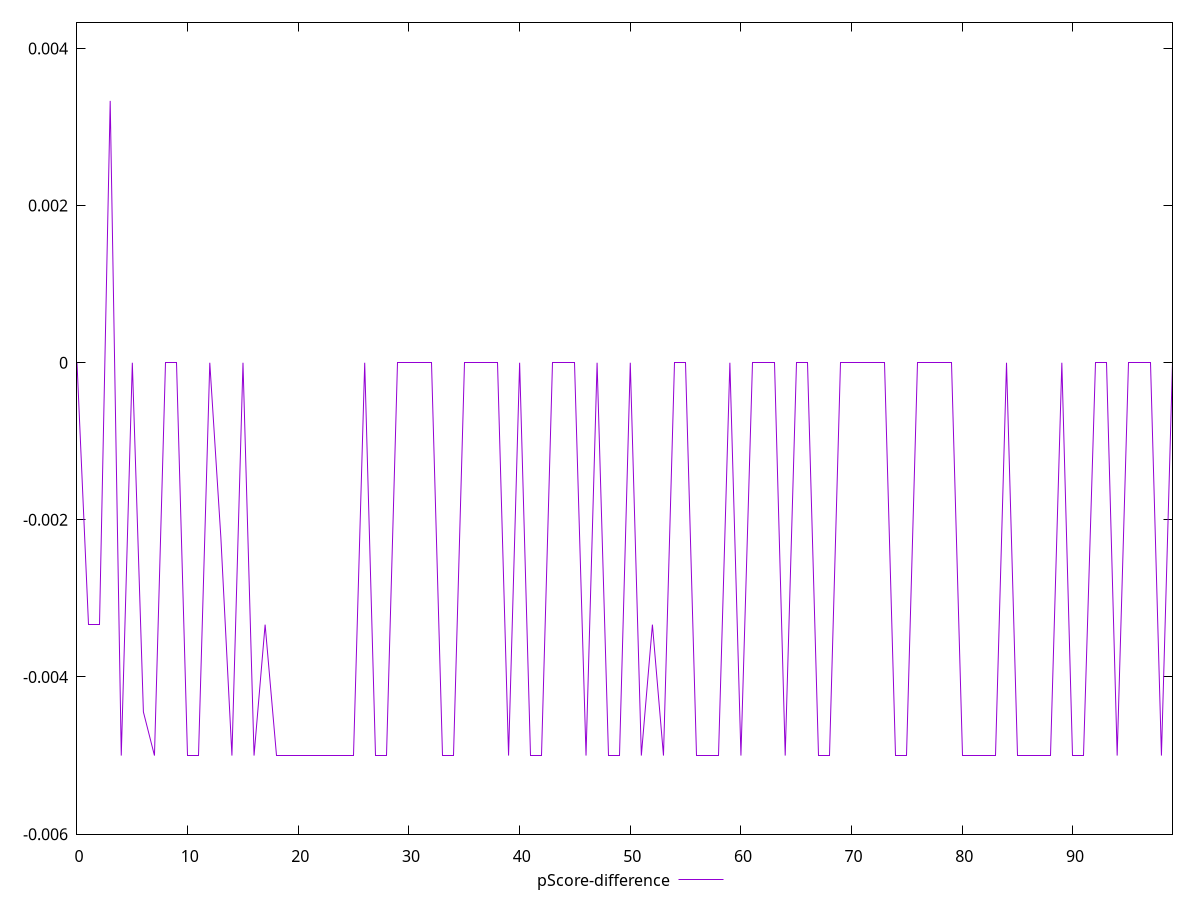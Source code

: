 reset

$pScoreDifference <<EOF
0 0
1 -0.0033333333333332993
2 -0.0033333333333332993
3 0.0033333333333332993
4 -0.0050000000000000044
5 0
6 -0.004444444444444473
7 -0.0050000000000000044
8 0
9 0
10 -0.0050000000000000044
11 -0.0050000000000000044
12 0
13 -0.0022222222222222365
14 -0.0050000000000000044
15 0
16 -0.0050000000000000044
17 -0.0033333333333332993
18 -0.0050000000000000044
19 -0.0050000000000000044
20 -0.0050000000000000044
21 -0.0050000000000000044
22 -0.0050000000000000044
23 -0.0050000000000000044
24 -0.0050000000000000044
25 -0.0050000000000000044
26 0
27 -0.0050000000000000044
28 -0.0050000000000000044
29 0
30 0
31 0
32 0
33 -0.0050000000000000044
34 -0.0050000000000000044
35 0
36 0
37 0
38 0
39 -0.0050000000000000044
40 0
41 -0.0050000000000000044
42 -0.0050000000000000044
43 0
44 0
45 0
46 -0.0050000000000000044
47 0
48 -0.0050000000000000044
49 -0.0050000000000000044
50 0
51 -0.0050000000000000044
52 -0.0033333333333332993
53 -0.0050000000000000044
54 0
55 0
56 -0.0050000000000000044
57 -0.0050000000000000044
58 -0.0050000000000000044
59 0
60 -0.0050000000000000044
61 0
62 0
63 0
64 -0.0050000000000000044
65 0
66 0
67 -0.0050000000000000044
68 -0.0050000000000000044
69 0
70 0
71 0
72 0
73 0
74 -0.0050000000000000044
75 -0.0050000000000000044
76 0
77 0
78 0
79 0
80 -0.0050000000000000044
81 -0.0050000000000000044
82 -0.0050000000000000044
83 -0.0050000000000000044
84 0
85 -0.0050000000000000044
86 -0.0050000000000000044
87 -0.0050000000000000044
88 -0.0050000000000000044
89 0
90 -0.0050000000000000044
91 -0.0050000000000000044
92 0
93 0
94 -0.0050000000000000044
95 0
96 0
97 0
98 -0.0050000000000000044
99 0
EOF

set key outside below
set xrange [0:99]
set yrange [-0.0060000000000000045:0.004333333333333299]
set trange [-0.0060000000000000045:0.004333333333333299]
set terminal svg size 640, 500 enhanced background rgb 'white'
set output "reports/report_00028_2021-02-24T12-49-42.674Z/unminified-javascript/samples/astro/pScore-difference/values.svg"

plot $pScoreDifference title "pScore-difference" with line

reset
